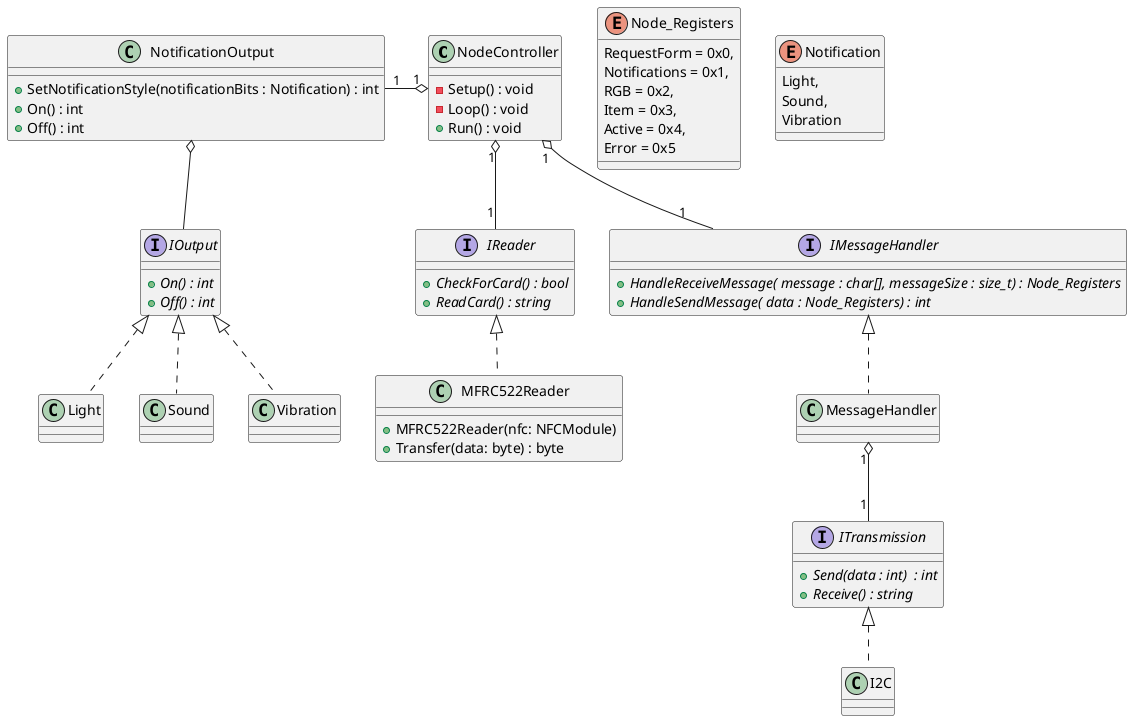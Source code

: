 @startuml

Class NodeController
{
    {method} - Setup() : void 
    {method} - Loop() : void
    {method} + Run() : void
}

Interface ITransmission
{
    {abstract} + Send(data : int)  : int
    {abstract} + Receive() : string
}

class NotificationOutput
{
    {method} + SetNotificationStyle(notificationBits : Notification) : int
    {method} + On() : int
    {method} + Off() : int
}

interface IOutput
{
    {abstract} + On() : int
    {abstract} + Off() : int
}

interface IReader {
    {abstract} + CheckForCard() : bool
    {abstract} + ReadCard() : string
}

class MFRC522Reader {
    {method} + MFRC522Reader(nfc: NFCModule)
    {method} + Transfer(data: byte) : byte
}

interface IMessageHandler {
    {abstract} + HandleReceiveMessage( message : char[], messageSize : size_t) : Node_Registers
    {abstract} + HandleSendMessage( data : Node_Registers) : int
}

class MessageHandler {
}

enum Node_Registers
{
    RequestForm = 0x0,
    Notifications = 0x1,
    RGB = 0x2,
    Item = 0x3,
    Active = 0x4,
    Error = 0x5
}

enum Notification
{
    Light,
    Sound,
    Vibration
}


NodeController "1" o-left- "1" NotificationOutput
NodeController "1" o-- "1" IReader
NodeController "1" o-- "1" IMessageHandler

IMessageHandler <|.. MessageHandler

MessageHandler "1" o-- "1" ITransmission

NotificationOutput o-- IOutput

ITransmission <|.. I2C

IReader <|.. MFRC522Reader

IOutput <|.. Light
IOutput <|.. Sound
IOutput <|.. Vibration

@enduml


@startuml

Class NodeController
{
    {method} - Setup() : void 
    {method} - Loop() : void
    {method} + Run() : void
}

interface IWriter {
    {abstract} + Write(dataSize : size_t, data : char[]) : int
}

class MFRC522Writer {
    {method}  + MFRC522Writer(NFCModule& nfc)
    {method} + Transfer(data: byte) : int
}

NodeController "1" o-- "1" IWriter

IWriter <|.. MFRC522Writer

@enduml


@startuml
Title Writer - write data
Entity MFRC522Writer
Entity NodeController
Entity SPI


NodeController -> MFRC522Writer : CheckForCard()
MFRC522Writer --> NodeController : CardAvailable
NodeController -> MFRC522Writer :  Write()
MFRC522Writer -> SPI :Transfer()
SPI --> MFRC522Writer :1
MFRC522Writer --> NodeController :1

@enduml

@startuml
Title Reader - Read card
Entity MFRC522Reader
Entity NodeController
Entity MessageHandler
Entity I2C

NodeController -> MFRC522Reader : CheckForCard()
MFRC522Reader --> NodeController : CardAvailable
NodeController -> MFRC522Reader : ReadCard()
MFRC522Reader --> NodeController :String
NodeController -> MessageHandler : HandleSendMessage()
MessageHandler -> I2C: Send()
I2C --> MessageHandler: 1
MessageHandler --> NodeController: 1
@enduml
